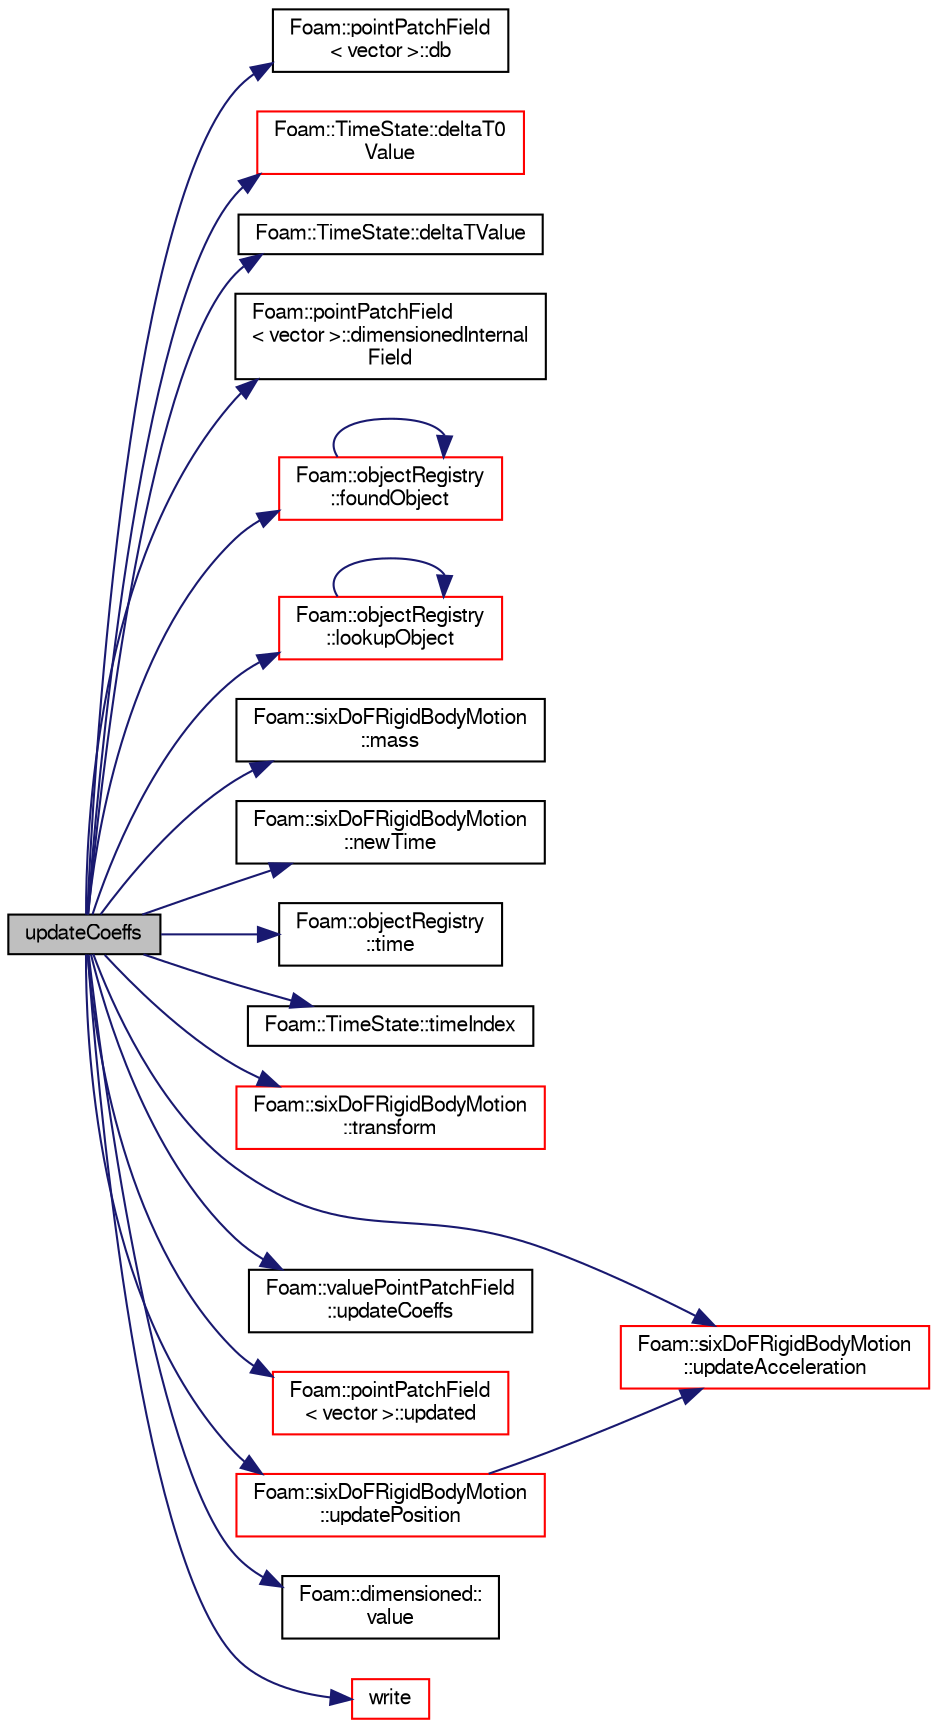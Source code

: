 digraph "updateCoeffs"
{
  bgcolor="transparent";
  edge [fontname="FreeSans",fontsize="10",labelfontname="FreeSans",labelfontsize="10"];
  node [fontname="FreeSans",fontsize="10",shape=record];
  rankdir="LR";
  Node292 [label="updateCoeffs",height=0.2,width=0.4,color="black", fillcolor="grey75", style="filled", fontcolor="black"];
  Node292 -> Node293 [color="midnightblue",fontsize="10",style="solid",fontname="FreeSans"];
  Node293 [label="Foam::pointPatchField\l\< vector \>::db",height=0.2,width=0.4,color="black",URL="$a22946.html#a46442a6e5b8016371802345377059b2e",tooltip="Return local objectRegistry. "];
  Node292 -> Node294 [color="midnightblue",fontsize="10",style="solid",fontname="FreeSans"];
  Node294 [label="Foam::TimeState::deltaT0\lValue",height=0.2,width=0.4,color="red",URL="$a26362.html#adc004d23d5821ed40388e14535a62532",tooltip="Return old time step value. "];
  Node292 -> Node298 [color="midnightblue",fontsize="10",style="solid",fontname="FreeSans"];
  Node298 [label="Foam::TimeState::deltaTValue",height=0.2,width=0.4,color="black",URL="$a26362.html#aeb7fdbc18a6f908efa70a34e5688436c",tooltip="Return time step value. "];
  Node292 -> Node299 [color="midnightblue",fontsize="10",style="solid",fontname="FreeSans"];
  Node299 [label="Foam::pointPatchField\l\< vector \>::dimensionedInternal\lField",height=0.2,width=0.4,color="black",URL="$a22946.html#ab736cefcc694e7c262ad4d1dabcd5e79",tooltip="Return dimensioned internal field reference. "];
  Node292 -> Node300 [color="midnightblue",fontsize="10",style="solid",fontname="FreeSans"];
  Node300 [label="Foam::objectRegistry\l::foundObject",height=0.2,width=0.4,color="red",URL="$a26326.html#afb1fd730975d12fa5bcd4252fbf2b92c",tooltip="Is the named Type found? "];
  Node300 -> Node300 [color="midnightblue",fontsize="10",style="solid",fontname="FreeSans"];
  Node292 -> Node311 [color="midnightblue",fontsize="10",style="solid",fontname="FreeSans"];
  Node311 [label="Foam::objectRegistry\l::lookupObject",height=0.2,width=0.4,color="red",URL="$a26326.html#a8b49296f8410366342c524250612c2aa",tooltip="Lookup and return the object of the given Type. "];
  Node311 -> Node311 [color="midnightblue",fontsize="10",style="solid",fontname="FreeSans"];
  Node292 -> Node355 [color="midnightblue",fontsize="10",style="solid",fontname="FreeSans"];
  Node355 [label="Foam::sixDoFRigidBodyMotion\l::mass",height=0.2,width=0.4,color="black",URL="$a29530.html#a944f0a8184cc9f5f92ce6329bdcc7108",tooltip="Return the mass. "];
  Node292 -> Node356 [color="midnightblue",fontsize="10",style="solid",fontname="FreeSans"];
  Node356 [label="Foam::sixDoFRigidBodyMotion\l::newTime",height=0.2,width=0.4,color="black",URL="$a29530.html#a04d144c39836bb839ad0a217f1292c6d",tooltip="Store the motion state at the beginning of the time-step. "];
  Node292 -> Node357 [color="midnightblue",fontsize="10",style="solid",fontname="FreeSans"];
  Node357 [label="Foam::objectRegistry\l::time",height=0.2,width=0.4,color="black",URL="$a26326.html#a0d94096809fe3376b29a2a29ca11bb18",tooltip="Return time. "];
  Node292 -> Node358 [color="midnightblue",fontsize="10",style="solid",fontname="FreeSans"];
  Node358 [label="Foam::TimeState::timeIndex",height=0.2,width=0.4,color="black",URL="$a26362.html#a3200afa488551227ca19102ca4c14048",tooltip="Return current time index. "];
  Node292 -> Node359 [color="midnightblue",fontsize="10",style="solid",fontname="FreeSans"];
  Node359 [label="Foam::sixDoFRigidBodyMotion\l::transform",height=0.2,width=0.4,color="red",URL="$a29530.html#a538a8aa596e3b9cc2a16563d338bf3e9",tooltip="Transform the given initial state point by the current motion. "];
  Node292 -> Node363 [color="midnightblue",fontsize="10",style="solid",fontname="FreeSans"];
  Node363 [label="Foam::sixDoFRigidBodyMotion\l::updateAcceleration",height=0.2,width=0.4,color="red",URL="$a29530.html#a48e7b0a80138d8bc4ee29df4c5505cfa",tooltip="Second leapfrog velocity adjust part. "];
  Node292 -> Node379 [color="midnightblue",fontsize="10",style="solid",fontname="FreeSans"];
  Node379 [label="Foam::valuePointPatchField\l::updateCoeffs",height=0.2,width=0.4,color="black",URL="$a26574.html#a7e24eafac629d3733181cd942d4c902f",tooltip="Update the coefficients associated with the patch field. "];
  Node292 -> Node380 [color="midnightblue",fontsize="10",style="solid",fontname="FreeSans"];
  Node380 [label="Foam::pointPatchField\l\< vector \>::updated",height=0.2,width=0.4,color="red",URL="$a22946.html#adb515d6ca9be66613efaaeb72c9709db",tooltip="Return true if the boundary condition has already been updated. "];
  Node292 -> Node385 [color="midnightblue",fontsize="10",style="solid",fontname="FreeSans"];
  Node385 [label="Foam::sixDoFRigidBodyMotion\l::updatePosition",height=0.2,width=0.4,color="red",URL="$a29530.html#a566a8e50dd66f7359a4fe8010cf29e23",tooltip="First leapfrog velocity adjust and motion part, required. "];
  Node385 -> Node363 [color="midnightblue",fontsize="10",style="solid",fontname="FreeSans"];
  Node292 -> Node308 [color="midnightblue",fontsize="10",style="solid",fontname="FreeSans"];
  Node308 [label="Foam::dimensioned::\lvalue",height=0.2,width=0.4,color="black",URL="$a26366.html#a7948200a26c85fc3a83ffa510a91d668",tooltip="Return const reference to value. "];
  Node292 -> Node389 [color="midnightblue",fontsize="10",style="solid",fontname="FreeSans"];
  Node389 [label="write",height=0.2,width=0.4,color="red",URL="$a29474.html#a293fdfec8bdfbd5c3913ab4c9f3454ff",tooltip="Write. "];
}
